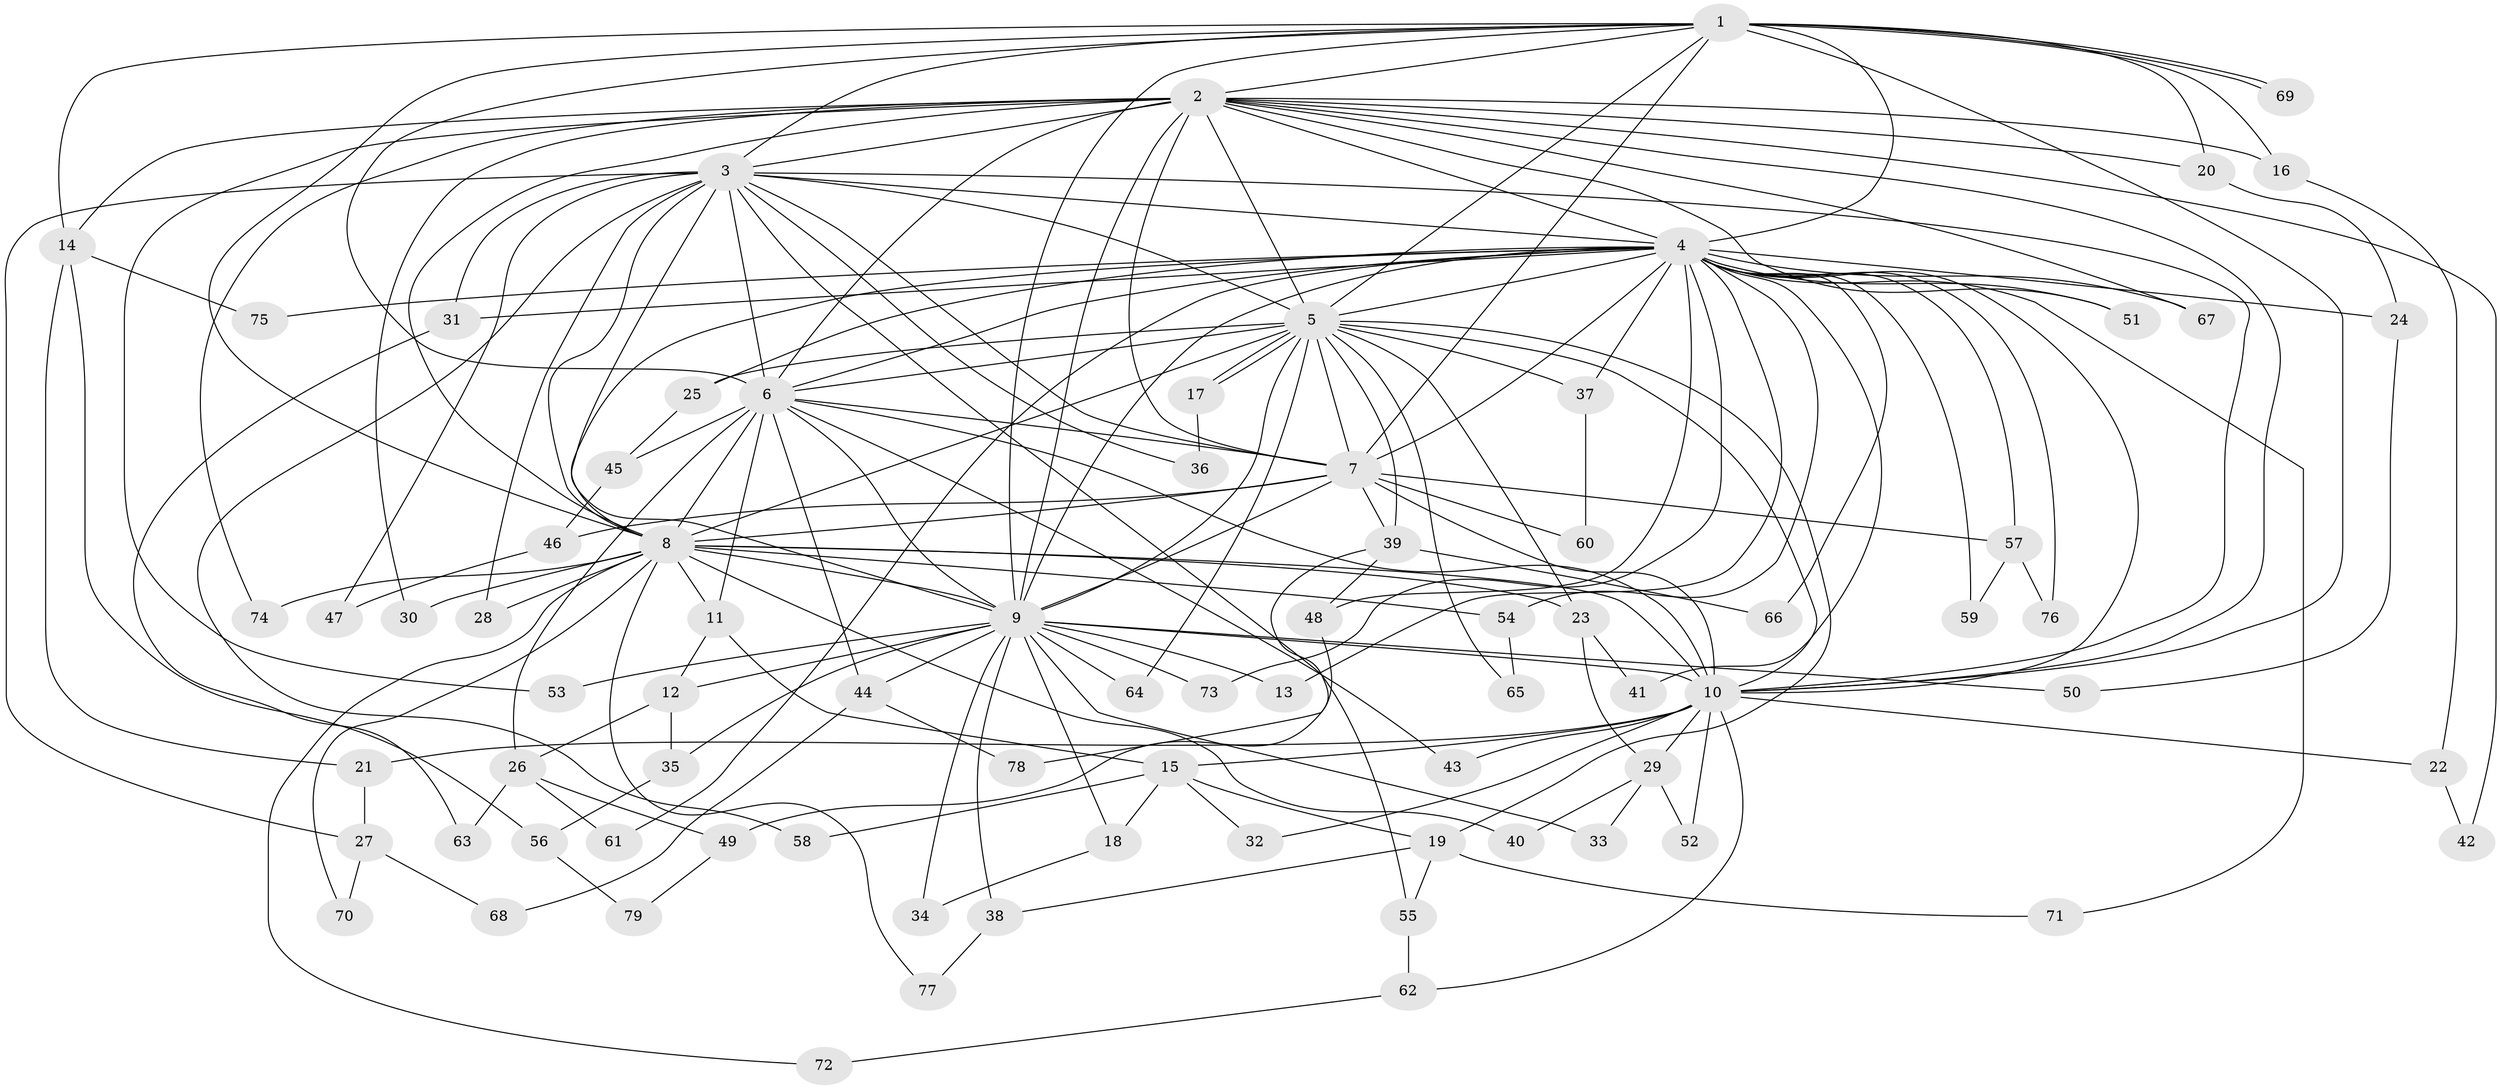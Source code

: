 // Generated by graph-tools (version 1.1) at 2025/34/03/09/25 02:34:48]
// undirected, 79 vertices, 183 edges
graph export_dot {
graph [start="1"]
  node [color=gray90,style=filled];
  1;
  2;
  3;
  4;
  5;
  6;
  7;
  8;
  9;
  10;
  11;
  12;
  13;
  14;
  15;
  16;
  17;
  18;
  19;
  20;
  21;
  22;
  23;
  24;
  25;
  26;
  27;
  28;
  29;
  30;
  31;
  32;
  33;
  34;
  35;
  36;
  37;
  38;
  39;
  40;
  41;
  42;
  43;
  44;
  45;
  46;
  47;
  48;
  49;
  50;
  51;
  52;
  53;
  54;
  55;
  56;
  57;
  58;
  59;
  60;
  61;
  62;
  63;
  64;
  65;
  66;
  67;
  68;
  69;
  70;
  71;
  72;
  73;
  74;
  75;
  76;
  77;
  78;
  79;
  1 -- 2;
  1 -- 3;
  1 -- 4;
  1 -- 5;
  1 -- 6;
  1 -- 7;
  1 -- 8;
  1 -- 9;
  1 -- 10;
  1 -- 14;
  1 -- 16;
  1 -- 20;
  1 -- 69;
  1 -- 69;
  2 -- 3;
  2 -- 4;
  2 -- 5;
  2 -- 6;
  2 -- 7;
  2 -- 8;
  2 -- 9;
  2 -- 10;
  2 -- 14;
  2 -- 16;
  2 -- 20;
  2 -- 30;
  2 -- 42;
  2 -- 51;
  2 -- 53;
  2 -- 67;
  2 -- 74;
  3 -- 4;
  3 -- 5;
  3 -- 6;
  3 -- 7;
  3 -- 8;
  3 -- 9;
  3 -- 10;
  3 -- 27;
  3 -- 28;
  3 -- 31;
  3 -- 36;
  3 -- 47;
  3 -- 55;
  3 -- 58;
  4 -- 5;
  4 -- 6;
  4 -- 7;
  4 -- 8;
  4 -- 9;
  4 -- 10;
  4 -- 13;
  4 -- 24;
  4 -- 25;
  4 -- 31;
  4 -- 37;
  4 -- 41;
  4 -- 48;
  4 -- 51;
  4 -- 54;
  4 -- 57;
  4 -- 59;
  4 -- 61;
  4 -- 66;
  4 -- 67;
  4 -- 71;
  4 -- 73;
  4 -- 75;
  4 -- 76;
  5 -- 6;
  5 -- 7;
  5 -- 8;
  5 -- 9;
  5 -- 10;
  5 -- 17;
  5 -- 17;
  5 -- 19;
  5 -- 23;
  5 -- 25;
  5 -- 37;
  5 -- 39;
  5 -- 64;
  5 -- 65;
  6 -- 7;
  6 -- 8;
  6 -- 9;
  6 -- 10;
  6 -- 11;
  6 -- 26;
  6 -- 43;
  6 -- 44;
  6 -- 45;
  7 -- 8;
  7 -- 9;
  7 -- 10;
  7 -- 39;
  7 -- 46;
  7 -- 57;
  7 -- 60;
  8 -- 9;
  8 -- 10;
  8 -- 11;
  8 -- 23;
  8 -- 28;
  8 -- 30;
  8 -- 40;
  8 -- 54;
  8 -- 70;
  8 -- 72;
  8 -- 74;
  8 -- 77;
  9 -- 10;
  9 -- 12;
  9 -- 13;
  9 -- 18;
  9 -- 33;
  9 -- 34;
  9 -- 35;
  9 -- 38;
  9 -- 44;
  9 -- 50;
  9 -- 53;
  9 -- 64;
  9 -- 73;
  10 -- 15;
  10 -- 21;
  10 -- 22;
  10 -- 29;
  10 -- 32;
  10 -- 43;
  10 -- 52;
  10 -- 62;
  11 -- 12;
  11 -- 15;
  12 -- 26;
  12 -- 35;
  14 -- 21;
  14 -- 56;
  14 -- 75;
  15 -- 18;
  15 -- 19;
  15 -- 32;
  15 -- 58;
  16 -- 22;
  17 -- 36;
  18 -- 34;
  19 -- 38;
  19 -- 55;
  19 -- 71;
  20 -- 24;
  21 -- 27;
  22 -- 42;
  23 -- 29;
  23 -- 41;
  24 -- 50;
  25 -- 45;
  26 -- 49;
  26 -- 61;
  26 -- 63;
  27 -- 68;
  27 -- 70;
  29 -- 33;
  29 -- 40;
  29 -- 52;
  31 -- 63;
  35 -- 56;
  37 -- 60;
  38 -- 77;
  39 -- 48;
  39 -- 49;
  39 -- 66;
  44 -- 68;
  44 -- 78;
  45 -- 46;
  46 -- 47;
  48 -- 78;
  49 -- 79;
  54 -- 65;
  55 -- 62;
  56 -- 79;
  57 -- 59;
  57 -- 76;
  62 -- 72;
}
